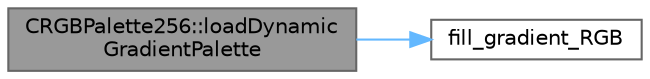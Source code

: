 digraph "CRGBPalette256::loadDynamicGradientPalette"
{
 // LATEX_PDF_SIZE
  bgcolor="transparent";
  edge [fontname=Helvetica,fontsize=10,labelfontname=Helvetica,labelfontsize=10];
  node [fontname=Helvetica,fontsize=10,shape=box,height=0.2,width=0.4];
  rankdir="LR";
  Node1 [id="Node000001",label="CRGBPalette256::loadDynamic\lGradientPalette",height=0.2,width=0.4,color="gray40", fillcolor="grey60", style="filled", fontcolor="black",tooltip="Creates a palette from a gradient palette in dynamic (heap) memory."];
  Node1 -> Node2 [id="edge1_Node000001_Node000002",color="steelblue1",style="solid",tooltip=" "];
  Node2 [id="Node000002",label="fill_gradient_RGB",height=0.2,width=0.4,color="grey40", fillcolor="white", style="filled",URL="$da/de3/group___color_fills.html#ga6afaa1f712186a4b67445f69871cad88",tooltip="Fill a range of LEDs with a smooth RGB gradient between two RGB colors."];
}
